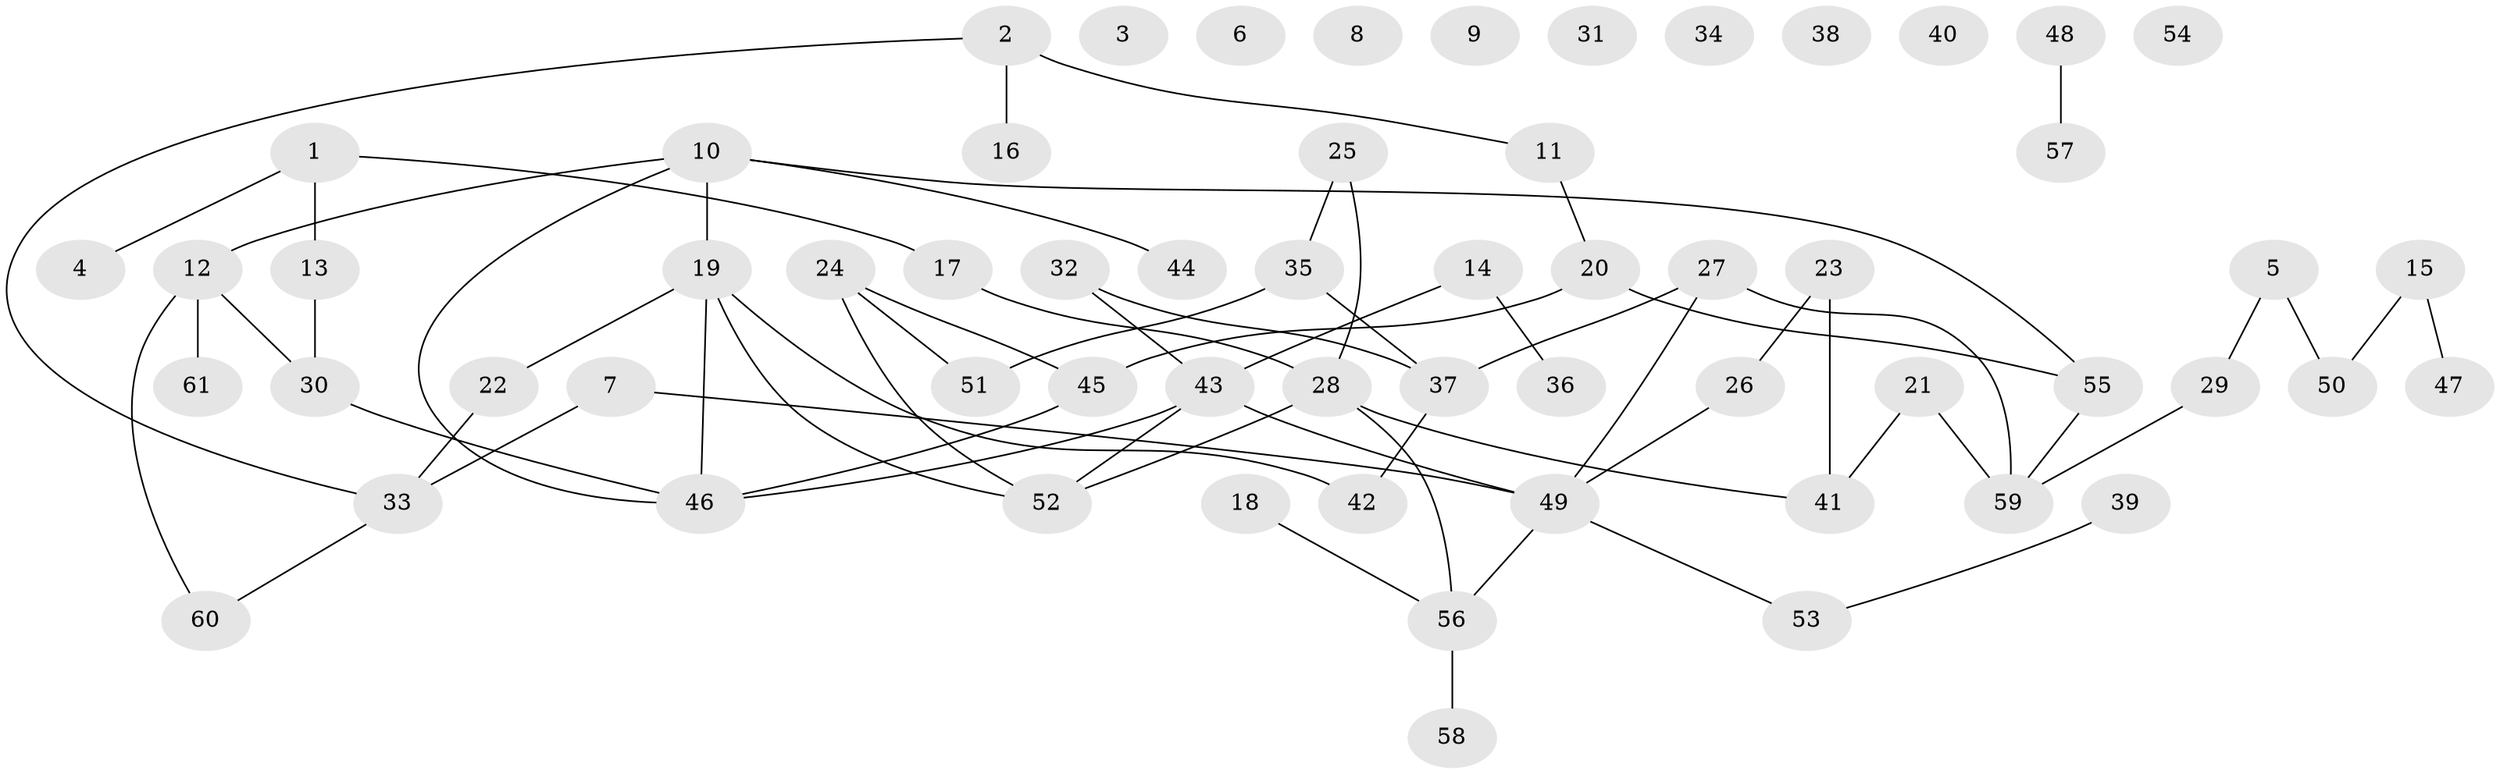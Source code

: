 // coarse degree distribution, {2: 0.25, 5: 0.15, 3: 0.2, 4: 0.15, 6: 0.1, 1: 0.15}
// Generated by graph-tools (version 1.1) at 2025/35/03/04/25 23:35:50]
// undirected, 61 vertices, 67 edges
graph export_dot {
  node [color=gray90,style=filled];
  1;
  2;
  3;
  4;
  5;
  6;
  7;
  8;
  9;
  10;
  11;
  12;
  13;
  14;
  15;
  16;
  17;
  18;
  19;
  20;
  21;
  22;
  23;
  24;
  25;
  26;
  27;
  28;
  29;
  30;
  31;
  32;
  33;
  34;
  35;
  36;
  37;
  38;
  39;
  40;
  41;
  42;
  43;
  44;
  45;
  46;
  47;
  48;
  49;
  50;
  51;
  52;
  53;
  54;
  55;
  56;
  57;
  58;
  59;
  60;
  61;
  1 -- 4;
  1 -- 13;
  1 -- 17;
  2 -- 11;
  2 -- 16;
  2 -- 33;
  5 -- 29;
  5 -- 50;
  7 -- 33;
  7 -- 49;
  10 -- 12;
  10 -- 19;
  10 -- 44;
  10 -- 46;
  10 -- 55;
  11 -- 20;
  12 -- 30;
  12 -- 60;
  12 -- 61;
  13 -- 30;
  14 -- 36;
  14 -- 43;
  15 -- 47;
  15 -- 50;
  17 -- 28;
  18 -- 56;
  19 -- 22;
  19 -- 42;
  19 -- 46;
  19 -- 52;
  20 -- 45;
  20 -- 55;
  21 -- 41;
  21 -- 59;
  22 -- 33;
  23 -- 26;
  23 -- 41;
  24 -- 45;
  24 -- 51;
  24 -- 52;
  25 -- 28;
  25 -- 35;
  26 -- 49;
  27 -- 37;
  27 -- 49;
  27 -- 59;
  28 -- 41;
  28 -- 52;
  28 -- 56;
  29 -- 59;
  30 -- 46;
  32 -- 37;
  32 -- 43;
  33 -- 60;
  35 -- 37;
  35 -- 51;
  37 -- 42;
  39 -- 53;
  43 -- 46;
  43 -- 49;
  43 -- 52;
  45 -- 46;
  48 -- 57;
  49 -- 53;
  49 -- 56;
  55 -- 59;
  56 -- 58;
}
